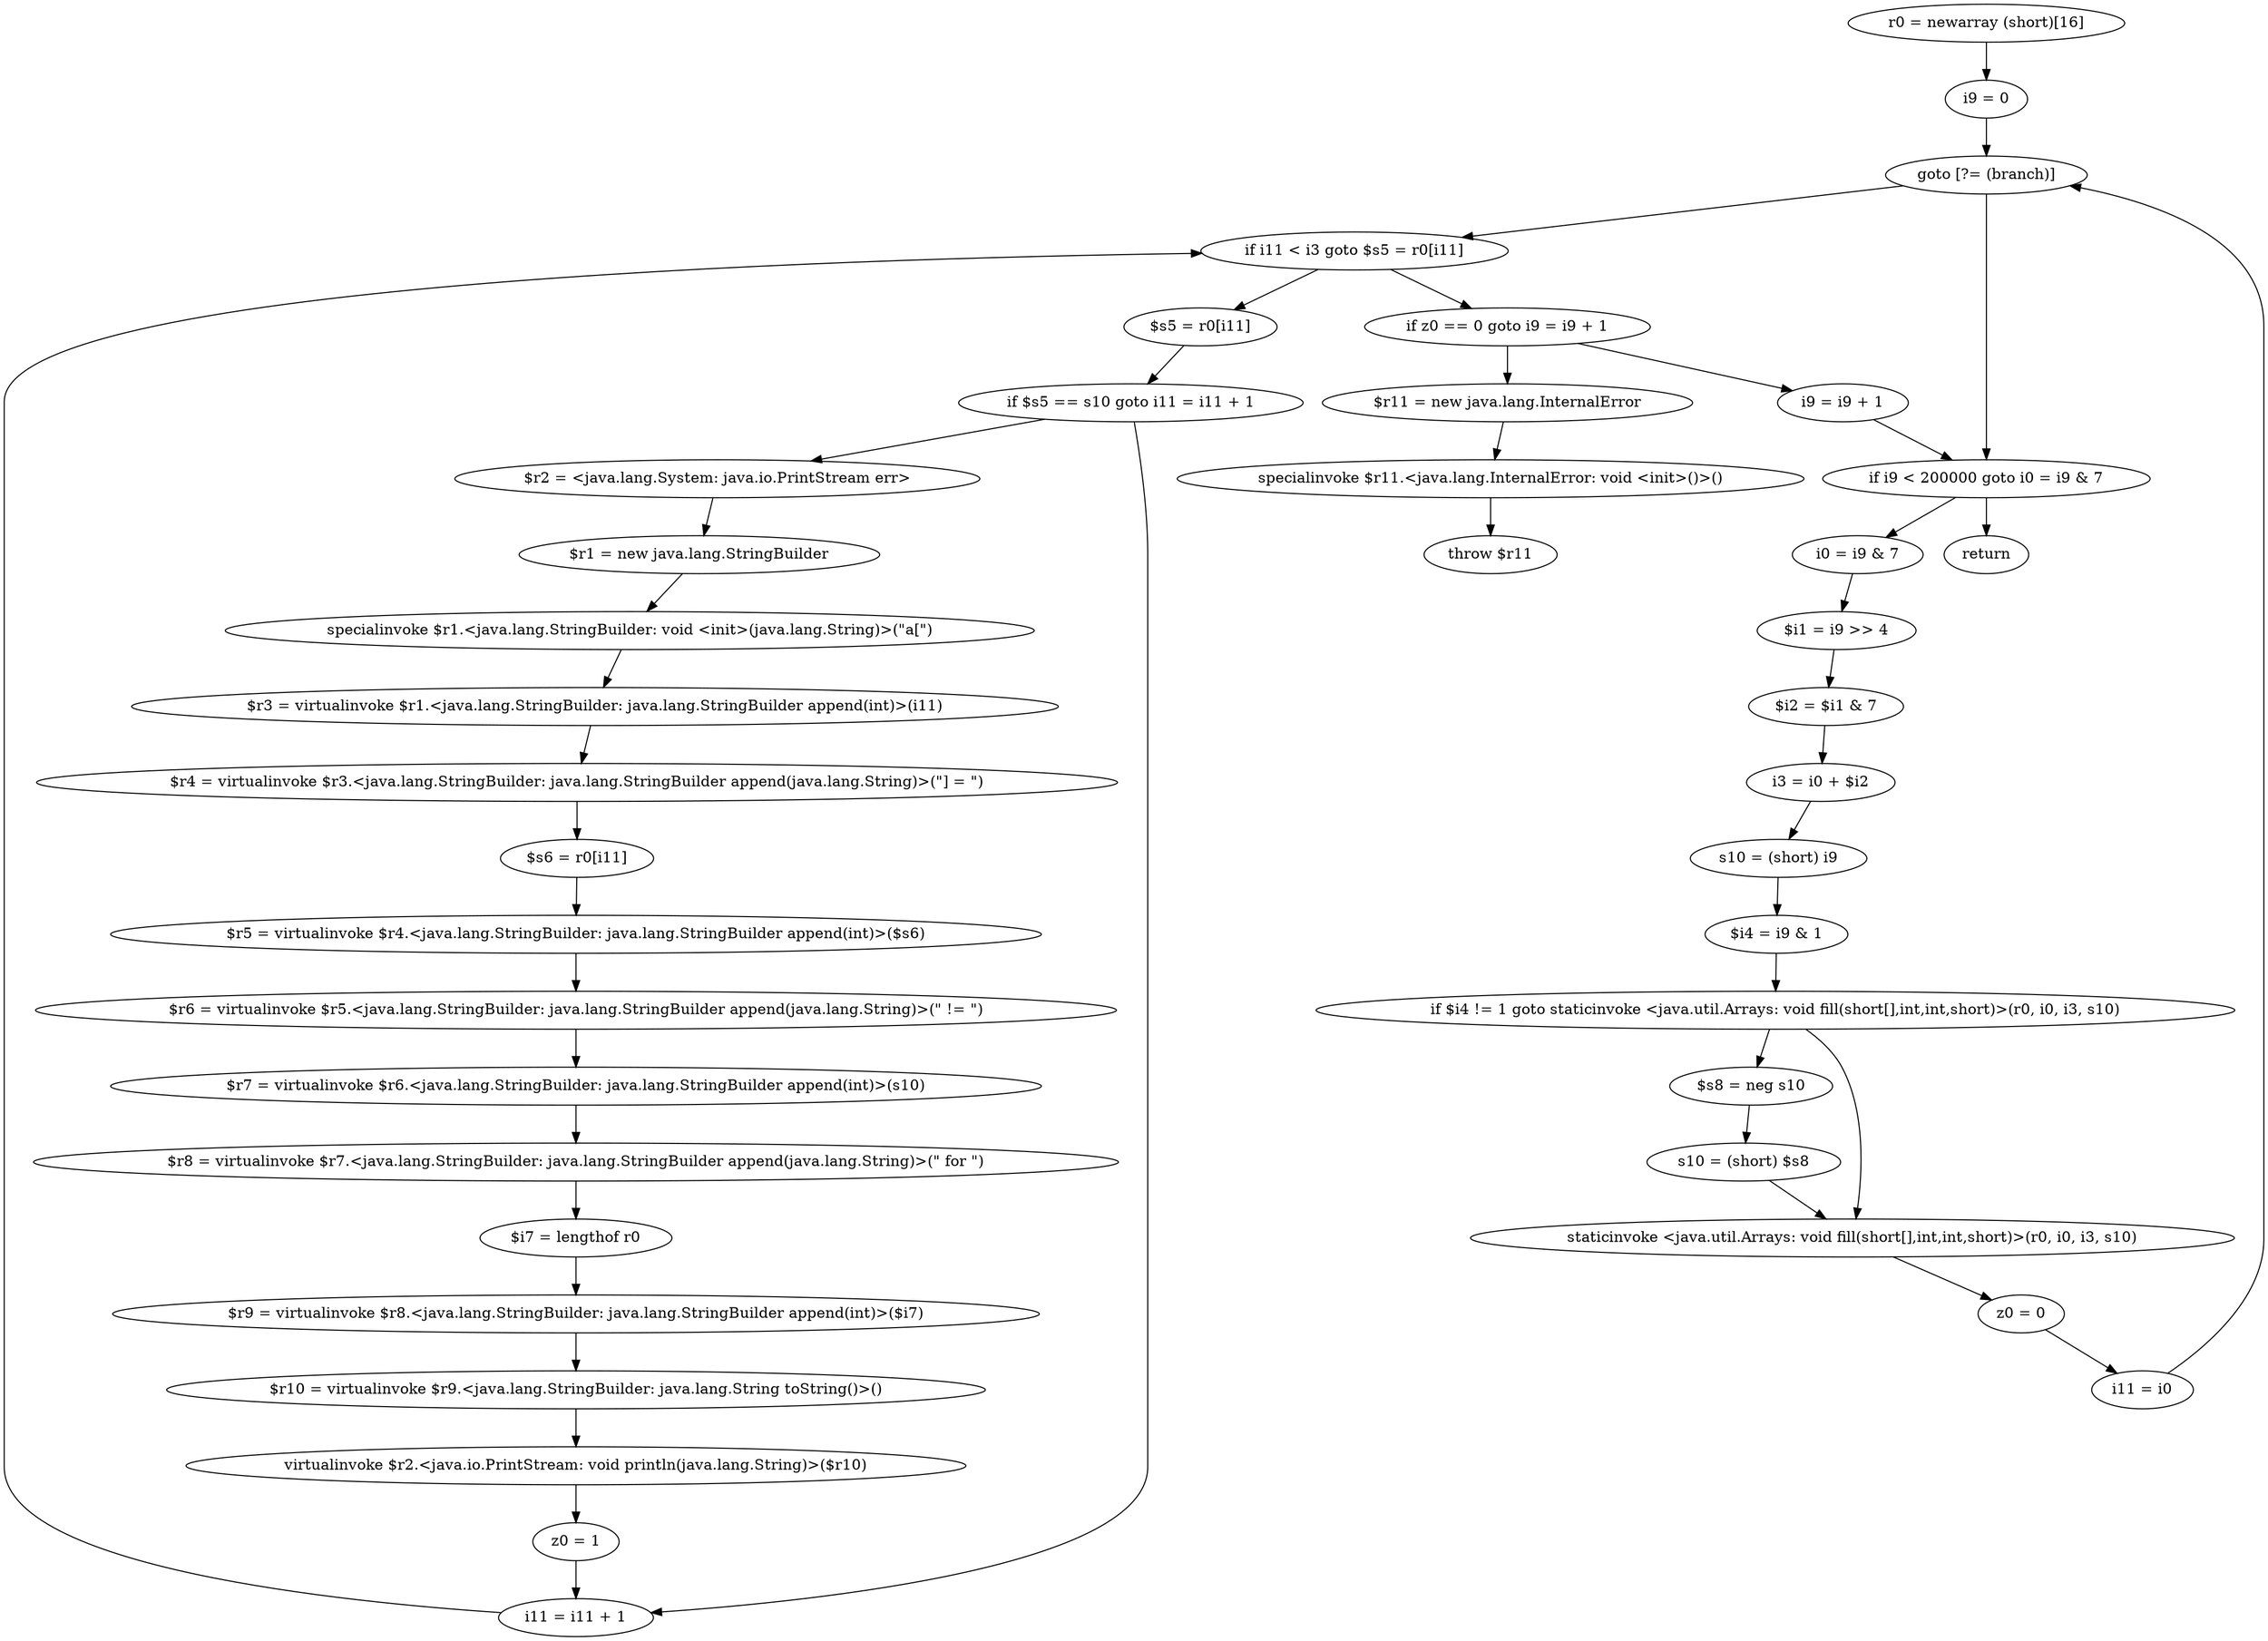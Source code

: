 digraph "unitGraph" {
    "r0 = newarray (short)[16]"
    "i9 = 0"
    "goto [?= (branch)]"
    "i0 = i9 & 7"
    "$i1 = i9 >> 4"
    "$i2 = $i1 & 7"
    "i3 = i0 + $i2"
    "s10 = (short) i9"
    "$i4 = i9 & 1"
    "if $i4 != 1 goto staticinvoke <java.util.Arrays: void fill(short[],int,int,short)>(r0, i0, i3, s10)"
    "$s8 = neg s10"
    "s10 = (short) $s8"
    "staticinvoke <java.util.Arrays: void fill(short[],int,int,short)>(r0, i0, i3, s10)"
    "z0 = 0"
    "i11 = i0"
    "$s5 = r0[i11]"
    "if $s5 == s10 goto i11 = i11 + 1"
    "$r2 = <java.lang.System: java.io.PrintStream err>"
    "$r1 = new java.lang.StringBuilder"
    "specialinvoke $r1.<java.lang.StringBuilder: void <init>(java.lang.String)>(\"a[\")"
    "$r3 = virtualinvoke $r1.<java.lang.StringBuilder: java.lang.StringBuilder append(int)>(i11)"
    "$r4 = virtualinvoke $r3.<java.lang.StringBuilder: java.lang.StringBuilder append(java.lang.String)>(\"] = \")"
    "$s6 = r0[i11]"
    "$r5 = virtualinvoke $r4.<java.lang.StringBuilder: java.lang.StringBuilder append(int)>($s6)"
    "$r6 = virtualinvoke $r5.<java.lang.StringBuilder: java.lang.StringBuilder append(java.lang.String)>(\" != \")"
    "$r7 = virtualinvoke $r6.<java.lang.StringBuilder: java.lang.StringBuilder append(int)>(s10)"
    "$r8 = virtualinvoke $r7.<java.lang.StringBuilder: java.lang.StringBuilder append(java.lang.String)>(\" for \")"
    "$i7 = lengthof r0"
    "$r9 = virtualinvoke $r8.<java.lang.StringBuilder: java.lang.StringBuilder append(int)>($i7)"
    "$r10 = virtualinvoke $r9.<java.lang.StringBuilder: java.lang.String toString()>()"
    "virtualinvoke $r2.<java.io.PrintStream: void println(java.lang.String)>($r10)"
    "z0 = 1"
    "i11 = i11 + 1"
    "if i11 < i3 goto $s5 = r0[i11]"
    "if z0 == 0 goto i9 = i9 + 1"
    "$r11 = new java.lang.InternalError"
    "specialinvoke $r11.<java.lang.InternalError: void <init>()>()"
    "throw $r11"
    "i9 = i9 + 1"
    "if i9 < 200000 goto i0 = i9 & 7"
    "return"
    "r0 = newarray (short)[16]"->"i9 = 0";
    "i9 = 0"->"goto [?= (branch)]";
    "goto [?= (branch)]"->"if i9 < 200000 goto i0 = i9 & 7";
    "i0 = i9 & 7"->"$i1 = i9 >> 4";
    "$i1 = i9 >> 4"->"$i2 = $i1 & 7";
    "$i2 = $i1 & 7"->"i3 = i0 + $i2";
    "i3 = i0 + $i2"->"s10 = (short) i9";
    "s10 = (short) i9"->"$i4 = i9 & 1";
    "$i4 = i9 & 1"->"if $i4 != 1 goto staticinvoke <java.util.Arrays: void fill(short[],int,int,short)>(r0, i0, i3, s10)";
    "if $i4 != 1 goto staticinvoke <java.util.Arrays: void fill(short[],int,int,short)>(r0, i0, i3, s10)"->"$s8 = neg s10";
    "if $i4 != 1 goto staticinvoke <java.util.Arrays: void fill(short[],int,int,short)>(r0, i0, i3, s10)"->"staticinvoke <java.util.Arrays: void fill(short[],int,int,short)>(r0, i0, i3, s10)";
    "$s8 = neg s10"->"s10 = (short) $s8";
    "s10 = (short) $s8"->"staticinvoke <java.util.Arrays: void fill(short[],int,int,short)>(r0, i0, i3, s10)";
    "staticinvoke <java.util.Arrays: void fill(short[],int,int,short)>(r0, i0, i3, s10)"->"z0 = 0";
    "z0 = 0"->"i11 = i0";
    "i11 = i0"->"goto [?= (branch)]";
    "goto [?= (branch)]"->"if i11 < i3 goto $s5 = r0[i11]";
    "$s5 = r0[i11]"->"if $s5 == s10 goto i11 = i11 + 1";
    "if $s5 == s10 goto i11 = i11 + 1"->"$r2 = <java.lang.System: java.io.PrintStream err>";
    "if $s5 == s10 goto i11 = i11 + 1"->"i11 = i11 + 1";
    "$r2 = <java.lang.System: java.io.PrintStream err>"->"$r1 = new java.lang.StringBuilder";
    "$r1 = new java.lang.StringBuilder"->"specialinvoke $r1.<java.lang.StringBuilder: void <init>(java.lang.String)>(\"a[\")";
    "specialinvoke $r1.<java.lang.StringBuilder: void <init>(java.lang.String)>(\"a[\")"->"$r3 = virtualinvoke $r1.<java.lang.StringBuilder: java.lang.StringBuilder append(int)>(i11)";
    "$r3 = virtualinvoke $r1.<java.lang.StringBuilder: java.lang.StringBuilder append(int)>(i11)"->"$r4 = virtualinvoke $r3.<java.lang.StringBuilder: java.lang.StringBuilder append(java.lang.String)>(\"] = \")";
    "$r4 = virtualinvoke $r3.<java.lang.StringBuilder: java.lang.StringBuilder append(java.lang.String)>(\"] = \")"->"$s6 = r0[i11]";
    "$s6 = r0[i11]"->"$r5 = virtualinvoke $r4.<java.lang.StringBuilder: java.lang.StringBuilder append(int)>($s6)";
    "$r5 = virtualinvoke $r4.<java.lang.StringBuilder: java.lang.StringBuilder append(int)>($s6)"->"$r6 = virtualinvoke $r5.<java.lang.StringBuilder: java.lang.StringBuilder append(java.lang.String)>(\" != \")";
    "$r6 = virtualinvoke $r5.<java.lang.StringBuilder: java.lang.StringBuilder append(java.lang.String)>(\" != \")"->"$r7 = virtualinvoke $r6.<java.lang.StringBuilder: java.lang.StringBuilder append(int)>(s10)";
    "$r7 = virtualinvoke $r6.<java.lang.StringBuilder: java.lang.StringBuilder append(int)>(s10)"->"$r8 = virtualinvoke $r7.<java.lang.StringBuilder: java.lang.StringBuilder append(java.lang.String)>(\" for \")";
    "$r8 = virtualinvoke $r7.<java.lang.StringBuilder: java.lang.StringBuilder append(java.lang.String)>(\" for \")"->"$i7 = lengthof r0";
    "$i7 = lengthof r0"->"$r9 = virtualinvoke $r8.<java.lang.StringBuilder: java.lang.StringBuilder append(int)>($i7)";
    "$r9 = virtualinvoke $r8.<java.lang.StringBuilder: java.lang.StringBuilder append(int)>($i7)"->"$r10 = virtualinvoke $r9.<java.lang.StringBuilder: java.lang.String toString()>()";
    "$r10 = virtualinvoke $r9.<java.lang.StringBuilder: java.lang.String toString()>()"->"virtualinvoke $r2.<java.io.PrintStream: void println(java.lang.String)>($r10)";
    "virtualinvoke $r2.<java.io.PrintStream: void println(java.lang.String)>($r10)"->"z0 = 1";
    "z0 = 1"->"i11 = i11 + 1";
    "i11 = i11 + 1"->"if i11 < i3 goto $s5 = r0[i11]";
    "if i11 < i3 goto $s5 = r0[i11]"->"if z0 == 0 goto i9 = i9 + 1";
    "if i11 < i3 goto $s5 = r0[i11]"->"$s5 = r0[i11]";
    "if z0 == 0 goto i9 = i9 + 1"->"$r11 = new java.lang.InternalError";
    "if z0 == 0 goto i9 = i9 + 1"->"i9 = i9 + 1";
    "$r11 = new java.lang.InternalError"->"specialinvoke $r11.<java.lang.InternalError: void <init>()>()";
    "specialinvoke $r11.<java.lang.InternalError: void <init>()>()"->"throw $r11";
    "i9 = i9 + 1"->"if i9 < 200000 goto i0 = i9 & 7";
    "if i9 < 200000 goto i0 = i9 & 7"->"return";
    "if i9 < 200000 goto i0 = i9 & 7"->"i0 = i9 & 7";
}
